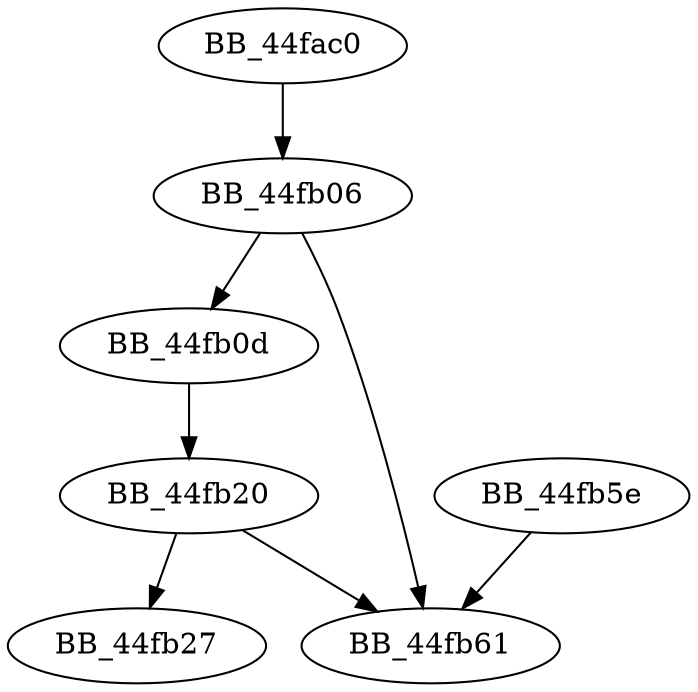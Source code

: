 DiGraph sub_44FAC0{
BB_44fac0->BB_44fb06
BB_44fb06->BB_44fb0d
BB_44fb06->BB_44fb61
BB_44fb0d->BB_44fb20
BB_44fb20->BB_44fb27
BB_44fb20->BB_44fb61
BB_44fb5e->BB_44fb61
}

